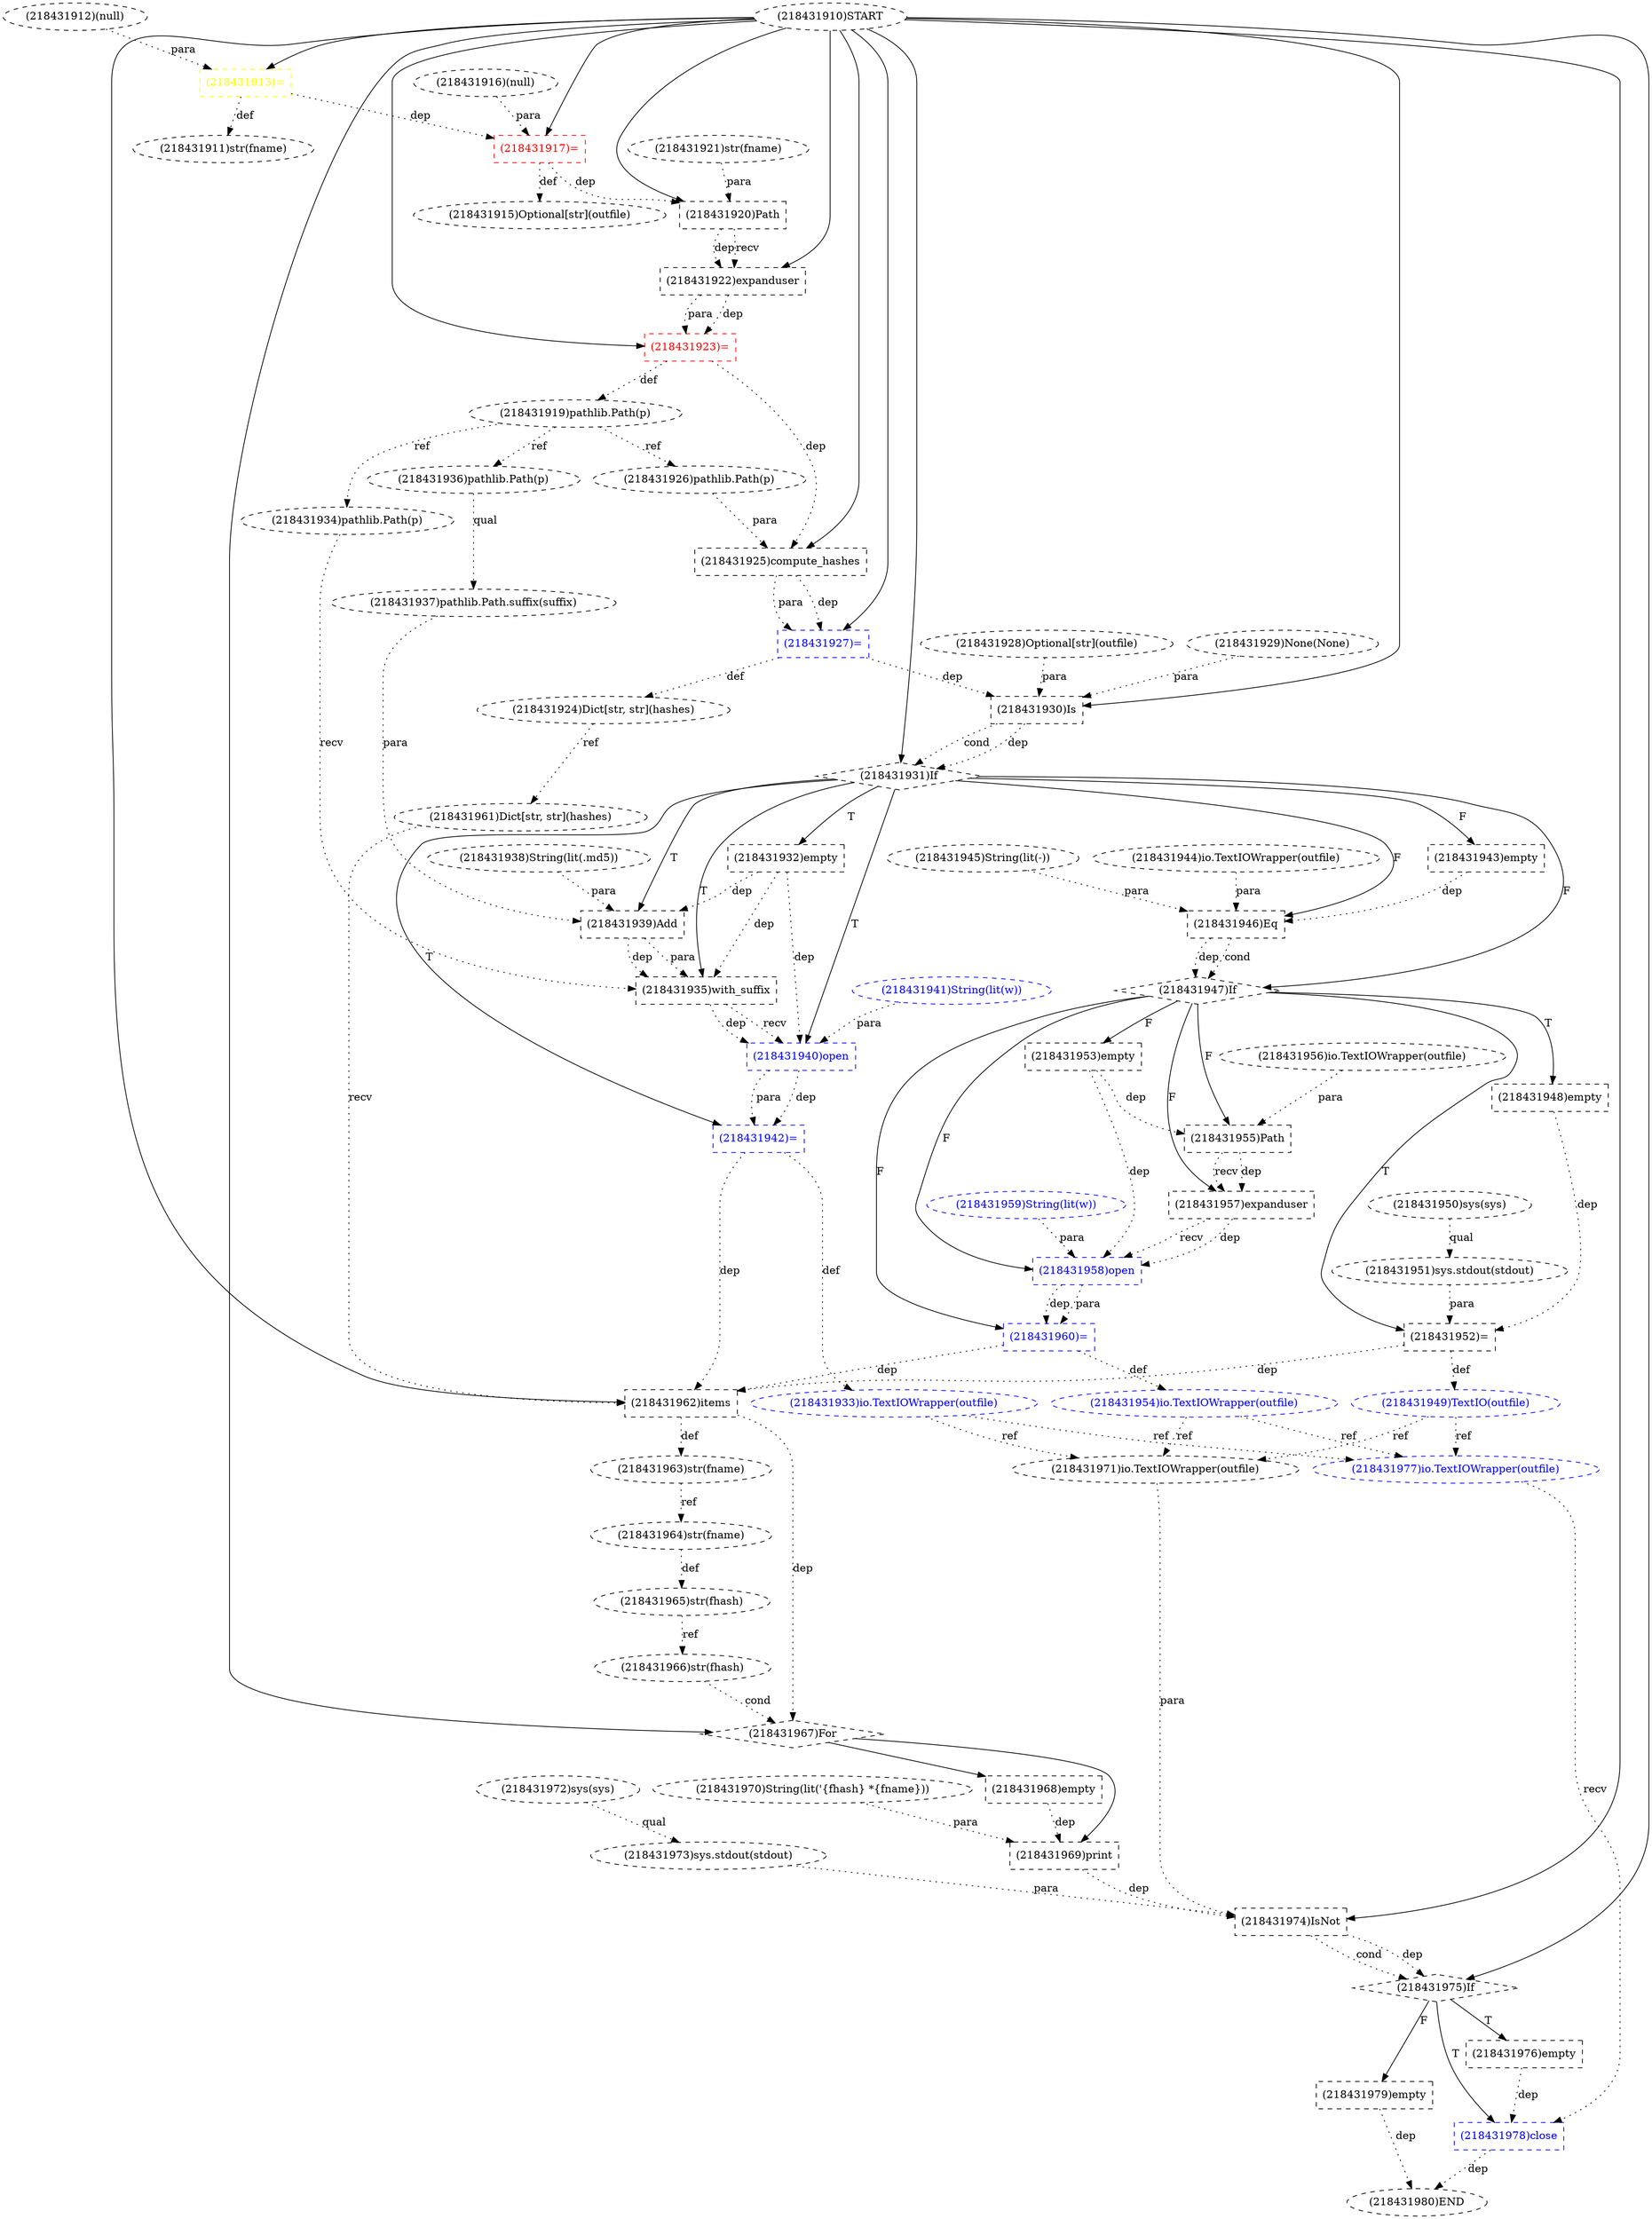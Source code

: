digraph G {
1 [label="(218431940)open" shape=box style=dashed color=blue fontcolor=blue]
2 [label="(218431941)String(lit(w))" shape=ellipse style=dashed color=blue fontcolor=blue]
3 [label="(218431953)empty" shape=box style=dashed]
4 [label="(218431933)io.TextIOWrapper(outfile)" shape=ellipse style=dashed color=blue fontcolor=blue]
5 [label="(218431955)Path" shape=box style=dashed]
6 [label="(218431926)pathlib.Path(p)" shape=ellipse style=dashed]
7 [label="(218431924)Dict[str, str](hashes)" shape=ellipse style=dashed]
8 [label="(218431951)sys.stdout(stdout)" shape=ellipse style=dashed]
9 [label="(218431937)pathlib.Path.suffix(suffix)" shape=ellipse style=dashed]
10 [label="(218431930)Is" shape=box style=dashed]
11 [label="(218431911)str(fname)" shape=ellipse style=dashed]
12 [label="(218431932)empty" shape=box style=dashed]
13 [label="(218431949)TextIO(outfile)" shape=ellipse style=dashed color=blue fontcolor=blue]
14 [label="(218431980)END" style=dashed]
15 [label="(218431948)empty" shape=box style=dashed]
16 [label="(218431925)compute_hashes" shape=box style=dashed]
17 [label="(218431957)expanduser" shape=box style=dashed]
18 [label="(218431927)=" shape=box style=dashed color=blue fontcolor=blue]
19 [label="(218431965)str(fhash)" shape=ellipse style=dashed]
20 [label="(218431917)=" shape=box style=dashed color=red fontcolor=red]
21 [label="(218431920)Path" shape=box style=dashed]
22 [label="(218431956)io.TextIOWrapper(outfile)" shape=ellipse style=dashed]
23 [label="(218431959)String(lit(w))" shape=ellipse style=dashed color=blue fontcolor=blue]
24 [label="(218431943)empty" shape=box style=dashed]
25 [label="(218431931)If" shape=diamond style=dashed]
26 [label="(218431919)pathlib.Path(p)" shape=ellipse style=dashed]
27 [label="(218431971)io.TextIOWrapper(outfile)" shape=ellipse style=dashed]
28 [label="(218431960)=" shape=box style=dashed color=blue fontcolor=blue]
29 [label="(218431939)Add" shape=box style=dashed]
30 [label="(218431922)expanduser" shape=box style=dashed]
31 [label="(218431979)empty" shape=box style=dashed]
32 [label="(218431975)If" shape=diamond style=dashed]
33 [label="(218431968)empty" shape=box style=dashed]
34 [label="(218431970)String(lit('{fhash} *{fname}))" shape=ellipse style=dashed]
35 [label="(218431915)Optional[str](outfile)" shape=ellipse style=dashed]
36 [label="(218431952)=" shape=box style=dashed color=black fontcolor=black]
37 [label="(218431929)None(None)" shape=ellipse style=dashed]
38 [label="(218431967)For" shape=diamond style=dashed]
39 [label="(218431961)Dict[str, str](hashes)" shape=ellipse style=dashed]
40 [label="(218431969)print" shape=box style=dashed]
41 [label="(218431958)open" shape=box style=dashed color=blue fontcolor=blue]
42 [label="(218431945)String(lit(-))" shape=ellipse style=dashed]
43 [label="(218431964)str(fname)" shape=ellipse style=dashed]
44 [label="(218431913)=" shape=box style=dashed color=yellow fontcolor=yellow]
45 [label="(218431936)pathlib.Path(p)" shape=ellipse style=dashed]
46 [label="(218431938)String(lit(.md5))" shape=ellipse style=dashed]
47 [label="(218431912)(null)" shape=ellipse style=dashed]
48 [label="(218431973)sys.stdout(stdout)" shape=ellipse style=dashed]
49 [label="(218431942)=" shape=box style=dashed color=blue fontcolor=blue]
50 [label="(218431963)str(fname)" shape=ellipse style=dashed]
51 [label="(218431966)str(fhash)" shape=ellipse style=dashed]
52 [label="(218431976)empty" shape=box style=dashed]
53 [label="(218431935)with_suffix" shape=box style=dashed]
54 [label="(218431928)Optional[str](outfile)" shape=ellipse style=dashed]
55 [label="(218431974)IsNot" shape=box style=dashed]
56 [label="(218431923)=" shape=box style=dashed color=red fontcolor=red]
57 [label="(218431954)io.TextIOWrapper(outfile)" shape=ellipse style=dashed color=blue fontcolor=blue]
58 [label="(218431947)If" shape=diamond style=dashed]
59 [label="(218431977)io.TextIOWrapper(outfile)" shape=ellipse style=dashed color=blue fontcolor=blue]
60 [label="(218431962)items" shape=box style=dashed]
61 [label="(218431978)close" shape=box style=dashed color=blue fontcolor=blue]
62 [label="(218431950)sys(sys)" shape=ellipse style=dashed]
63 [label="(218431946)Eq" shape=box style=dashed]
64 [label="(218431944)io.TextIOWrapper(outfile)" shape=ellipse style=dashed]
65 [label="(218431916)(null)" shape=ellipse style=dashed]
66 [label="(218431934)pathlib.Path(p)" shape=ellipse style=dashed]
67 [label="(218431910)START" style=dashed]
68 [label="(218431921)str(fname)" shape=ellipse style=dashed]
69 [label="(218431972)sys(sys)" shape=ellipse style=dashed]
25 -> 1 [label="T"];
53 -> 1 [label="dep" style=dotted];
53 -> 1 [label="recv" style=dotted];
2 -> 1 [label="para" style=dotted];
12 -> 1 [label="dep" style=dotted];
58 -> 3 [label="F"];
49 -> 4 [label="def" style=dotted];
58 -> 5 [label="F"];
22 -> 5 [label="para" style=dotted];
3 -> 5 [label="dep" style=dotted];
26 -> 6 [label="ref" style=dotted];
18 -> 7 [label="def" style=dotted];
62 -> 8 [label="qual" style=dotted];
45 -> 9 [label="qual" style=dotted];
67 -> 10 [label="" style=solid];
54 -> 10 [label="para" style=dotted];
37 -> 10 [label="para" style=dotted];
18 -> 10 [label="dep" style=dotted];
44 -> 11 [label="def" style=dotted];
25 -> 12 [label="T"];
36 -> 13 [label="def" style=dotted];
31 -> 14 [label="dep" style=dotted];
61 -> 14 [label="dep" style=dotted];
58 -> 15 [label="T"];
67 -> 16 [label="" style=solid];
6 -> 16 [label="para" style=dotted];
56 -> 16 [label="dep" style=dotted];
58 -> 17 [label="F"];
5 -> 17 [label="dep" style=dotted];
5 -> 17 [label="recv" style=dotted];
67 -> 18 [label="" style=solid];
16 -> 18 [label="dep" style=dotted];
16 -> 18 [label="para" style=dotted];
43 -> 19 [label="def" style=dotted];
67 -> 20 [label="" style=solid];
65 -> 20 [label="para" style=dotted];
44 -> 20 [label="dep" style=dotted];
67 -> 21 [label="" style=solid];
68 -> 21 [label="para" style=dotted];
20 -> 21 [label="dep" style=dotted];
25 -> 24 [label="F"];
67 -> 25 [label="" style=solid];
10 -> 25 [label="dep" style=dotted];
10 -> 25 [label="cond" style=dotted];
56 -> 26 [label="def" style=dotted];
13 -> 27 [label="ref" style=dotted];
4 -> 27 [label="ref" style=dotted];
57 -> 27 [label="ref" style=dotted];
58 -> 28 [label="F"];
41 -> 28 [label="dep" style=dotted];
41 -> 28 [label="para" style=dotted];
25 -> 29 [label="T"];
9 -> 29 [label="para" style=dotted];
46 -> 29 [label="para" style=dotted];
12 -> 29 [label="dep" style=dotted];
67 -> 30 [label="" style=solid];
21 -> 30 [label="dep" style=dotted];
21 -> 30 [label="recv" style=dotted];
32 -> 31 [label="F"];
67 -> 32 [label="" style=solid];
55 -> 32 [label="dep" style=dotted];
55 -> 32 [label="cond" style=dotted];
38 -> 33 [label="" style=solid];
20 -> 35 [label="def" style=dotted];
58 -> 36 [label="T"];
8 -> 36 [label="para" style=dotted];
15 -> 36 [label="dep" style=dotted];
67 -> 38 [label="" style=solid];
60 -> 38 [label="dep" style=dotted];
51 -> 38 [label="cond" style=dotted];
7 -> 39 [label="ref" style=dotted];
38 -> 40 [label="" style=solid];
34 -> 40 [label="para" style=dotted];
33 -> 40 [label="dep" style=dotted];
58 -> 41 [label="F"];
17 -> 41 [label="dep" style=dotted];
17 -> 41 [label="recv" style=dotted];
23 -> 41 [label="para" style=dotted];
3 -> 41 [label="dep" style=dotted];
50 -> 43 [label="ref" style=dotted];
67 -> 44 [label="" style=solid];
47 -> 44 [label="para" style=dotted];
26 -> 45 [label="ref" style=dotted];
69 -> 48 [label="qual" style=dotted];
25 -> 49 [label="T"];
1 -> 49 [label="dep" style=dotted];
1 -> 49 [label="para" style=dotted];
60 -> 50 [label="def" style=dotted];
19 -> 51 [label="ref" style=dotted];
32 -> 52 [label="T"];
25 -> 53 [label="T"];
66 -> 53 [label="recv" style=dotted];
29 -> 53 [label="dep" style=dotted];
29 -> 53 [label="para" style=dotted];
12 -> 53 [label="dep" style=dotted];
67 -> 55 [label="" style=solid];
27 -> 55 [label="para" style=dotted];
48 -> 55 [label="para" style=dotted];
40 -> 55 [label="dep" style=dotted];
67 -> 56 [label="" style=solid];
30 -> 56 [label="dep" style=dotted];
30 -> 56 [label="para" style=dotted];
28 -> 57 [label="def" style=dotted];
25 -> 58 [label="F"];
63 -> 58 [label="dep" style=dotted];
63 -> 58 [label="cond" style=dotted];
13 -> 59 [label="ref" style=dotted];
4 -> 59 [label="ref" style=dotted];
57 -> 59 [label="ref" style=dotted];
67 -> 60 [label="" style=solid];
39 -> 60 [label="recv" style=dotted];
49 -> 60 [label="dep" style=dotted];
36 -> 60 [label="dep" style=dotted];
28 -> 60 [label="dep" style=dotted];
32 -> 61 [label="T"];
59 -> 61 [label="recv" style=dotted];
52 -> 61 [label="dep" style=dotted];
25 -> 63 [label="F"];
64 -> 63 [label="para" style=dotted];
42 -> 63 [label="para" style=dotted];
24 -> 63 [label="dep" style=dotted];
26 -> 66 [label="ref" style=dotted];
}
